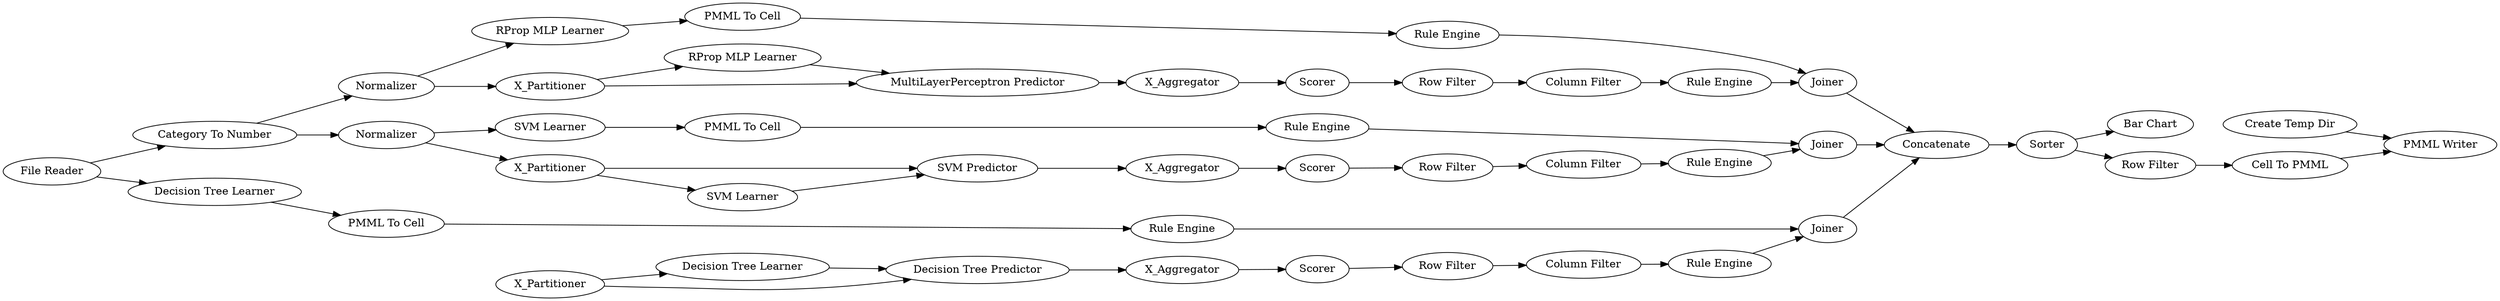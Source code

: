 digraph {
	"-2815523932831235034_9" [label="Row Filter"]
	"7509192250293222296_33" [label="Decision Tree Learner"]
	"7509192250293222296_28" [label="PMML To Cell"]
	"2526796195492933937_60" [label=Concatenate]
	"2526796195492933937_57" [label="File Reader"]
	"-1699798795645192621_32" [label="SVM Predictor"]
	"-2815523932831235034_20" [label=Scorer]
	"2526796195492933937_52" [label=Sorter]
	"7509192250293222296_32" [label="Decision Tree Predictor"]
	"-2815523932831235034_34" [label="Rule Engine"]
	"-1699798795645192621_35" [label="Rule Engine"]
	"-2815523932831235034_22" [label="PMML To Cell"]
	"-1699798795645192621_2" [label=X_Partitioner]
	"-1699798795645192621_21" [label=Scorer]
	"-2815523932831235034_31" [label="RProp MLP Learner"]
	"-2815523932831235034_14" [label=Joiner]
	"7509192250293222296_26" [label=Scorer]
	"2526796195492933937_58" [label="Category To Number"]
	"7509192250293222296_10" [label="Column Filter"]
	"7509192250293222296_31" [label="Decision Tree Learner"]
	"2526796195492933937_55" [label="PMML Writer"]
	"-1699798795645192621_14" [label=Joiner]
	"-1699798795645192621_31" [label="SVM Learner"]
	"-1699798795645192621_34" [label="PMML To Cell"]
	"2526796195492933937_56" [label="Create Temp Dir"]
	"-2815523932831235034_2" [label=X_Partitioner]
	"-1699798795645192621_18" [label=Normalizer]
	"-1699798795645192621_9" [label="Row Filter"]
	"7509192250293222296_2" [label=X_Partitioner]
	"7509192250293222296_7" [label=X_Aggregator]
	"7509192250293222296_34" [label="Rule Engine"]
	"-2815523932831235034_18" [label=Normalizer]
	"-1699798795645192621_33" [label="SVM Learner"]
	"2526796195492933937_59" [label="Bar Chart"]
	"-1699798795645192621_36" [label="Rule Engine"]
	"-2815523932831235034_35" [label="RProp MLP Learner"]
	"2526796195492933937_53" [label="Row Filter"]
	"-2815523932831235034_10" [label="Column Filter"]
	"-1699798795645192621_7" [label=X_Aggregator]
	"-2815523932831235034_7" [label=X_Aggregator]
	"-1699798795645192621_10" [label="Column Filter"]
	"7509192250293222296_9" [label="Row Filter"]
	"-2815523932831235034_33" [label="Rule Engine"]
	"7509192250293222296_14" [label=Joiner]
	"2526796195492933937_54" [label="Cell To PMML"]
	"7509192250293222296_35" [label="Rule Engine"]
	"-2815523932831235034_32" [label="MultiLayerPerceptron Predictor"]
	"-1699798795645192621_9" -> "-1699798795645192621_10"
	"-1699798795645192621_18" -> "-1699798795645192621_2"
	"-2815523932831235034_35" -> "-2815523932831235034_22"
	"7509192250293222296_10" -> "7509192250293222296_35"
	"-1699798795645192621_18" -> "-1699798795645192621_33"
	"7509192250293222296_31" -> "7509192250293222296_32"
	"2526796195492933937_54" -> "2526796195492933937_55"
	"2526796195492933937_60" -> "2526796195492933937_52"
	"7509192250293222296_34" -> "7509192250293222296_14"
	"7509192250293222296_7" -> "7509192250293222296_26"
	"-2815523932831235034_10" -> "-2815523932831235034_33"
	"-2815523932831235034_18" -> "-2815523932831235034_35"
	"2526796195492933937_52" -> "2526796195492933937_59"
	"7509192250293222296_2" -> "7509192250293222296_31"
	"-2815523932831235034_14" -> "2526796195492933937_60"
	"7509192250293222296_35" -> "7509192250293222296_14"
	"-2815523932831235034_31" -> "-2815523932831235034_32"
	"2526796195492933937_56" -> "2526796195492933937_55"
	"-1699798795645192621_31" -> "-1699798795645192621_32"
	"7509192250293222296_14" -> "2526796195492933937_60"
	"-2815523932831235034_2" -> "-2815523932831235034_32"
	"-1699798795645192621_34" -> "-1699798795645192621_35"
	"-1699798795645192621_36" -> "-1699798795645192621_14"
	"-2815523932831235034_22" -> "-2815523932831235034_34"
	"2526796195492933937_58" -> "-1699798795645192621_18"
	"-1699798795645192621_33" -> "-1699798795645192621_34"
	"-2815523932831235034_34" -> "-2815523932831235034_14"
	"2526796195492933937_52" -> "2526796195492933937_53"
	"2526796195492933937_57" -> "2526796195492933937_58"
	"-1699798795645192621_21" -> "-1699798795645192621_9"
	"-2815523932831235034_33" -> "-2815523932831235034_14"
	"7509192250293222296_2" -> "7509192250293222296_32"
	"7509192250293222296_33" -> "7509192250293222296_28"
	"-1699798795645192621_7" -> "-1699798795645192621_21"
	"2526796195492933937_58" -> "-2815523932831235034_18"
	"7509192250293222296_9" -> "7509192250293222296_10"
	"-2815523932831235034_7" -> "-2815523932831235034_20"
	"-1699798795645192621_2" -> "-1699798795645192621_32"
	"-1699798795645192621_35" -> "-1699798795645192621_14"
	"-1699798795645192621_14" -> "2526796195492933937_60"
	"-1699798795645192621_2" -> "-1699798795645192621_31"
	"-1699798795645192621_10" -> "-1699798795645192621_36"
	"-2815523932831235034_9" -> "-2815523932831235034_10"
	"-2815523932831235034_18" -> "-2815523932831235034_2"
	"-2815523932831235034_2" -> "-2815523932831235034_31"
	"-1699798795645192621_32" -> "-1699798795645192621_7"
	"2526796195492933937_53" -> "2526796195492933937_54"
	"7509192250293222296_28" -> "7509192250293222296_34"
	"-2815523932831235034_32" -> "-2815523932831235034_7"
	"-2815523932831235034_20" -> "-2815523932831235034_9"
	"7509192250293222296_32" -> "7509192250293222296_7"
	"7509192250293222296_26" -> "7509192250293222296_9"
	"2526796195492933937_57" -> "7509192250293222296_33"
	rankdir=LR
}
